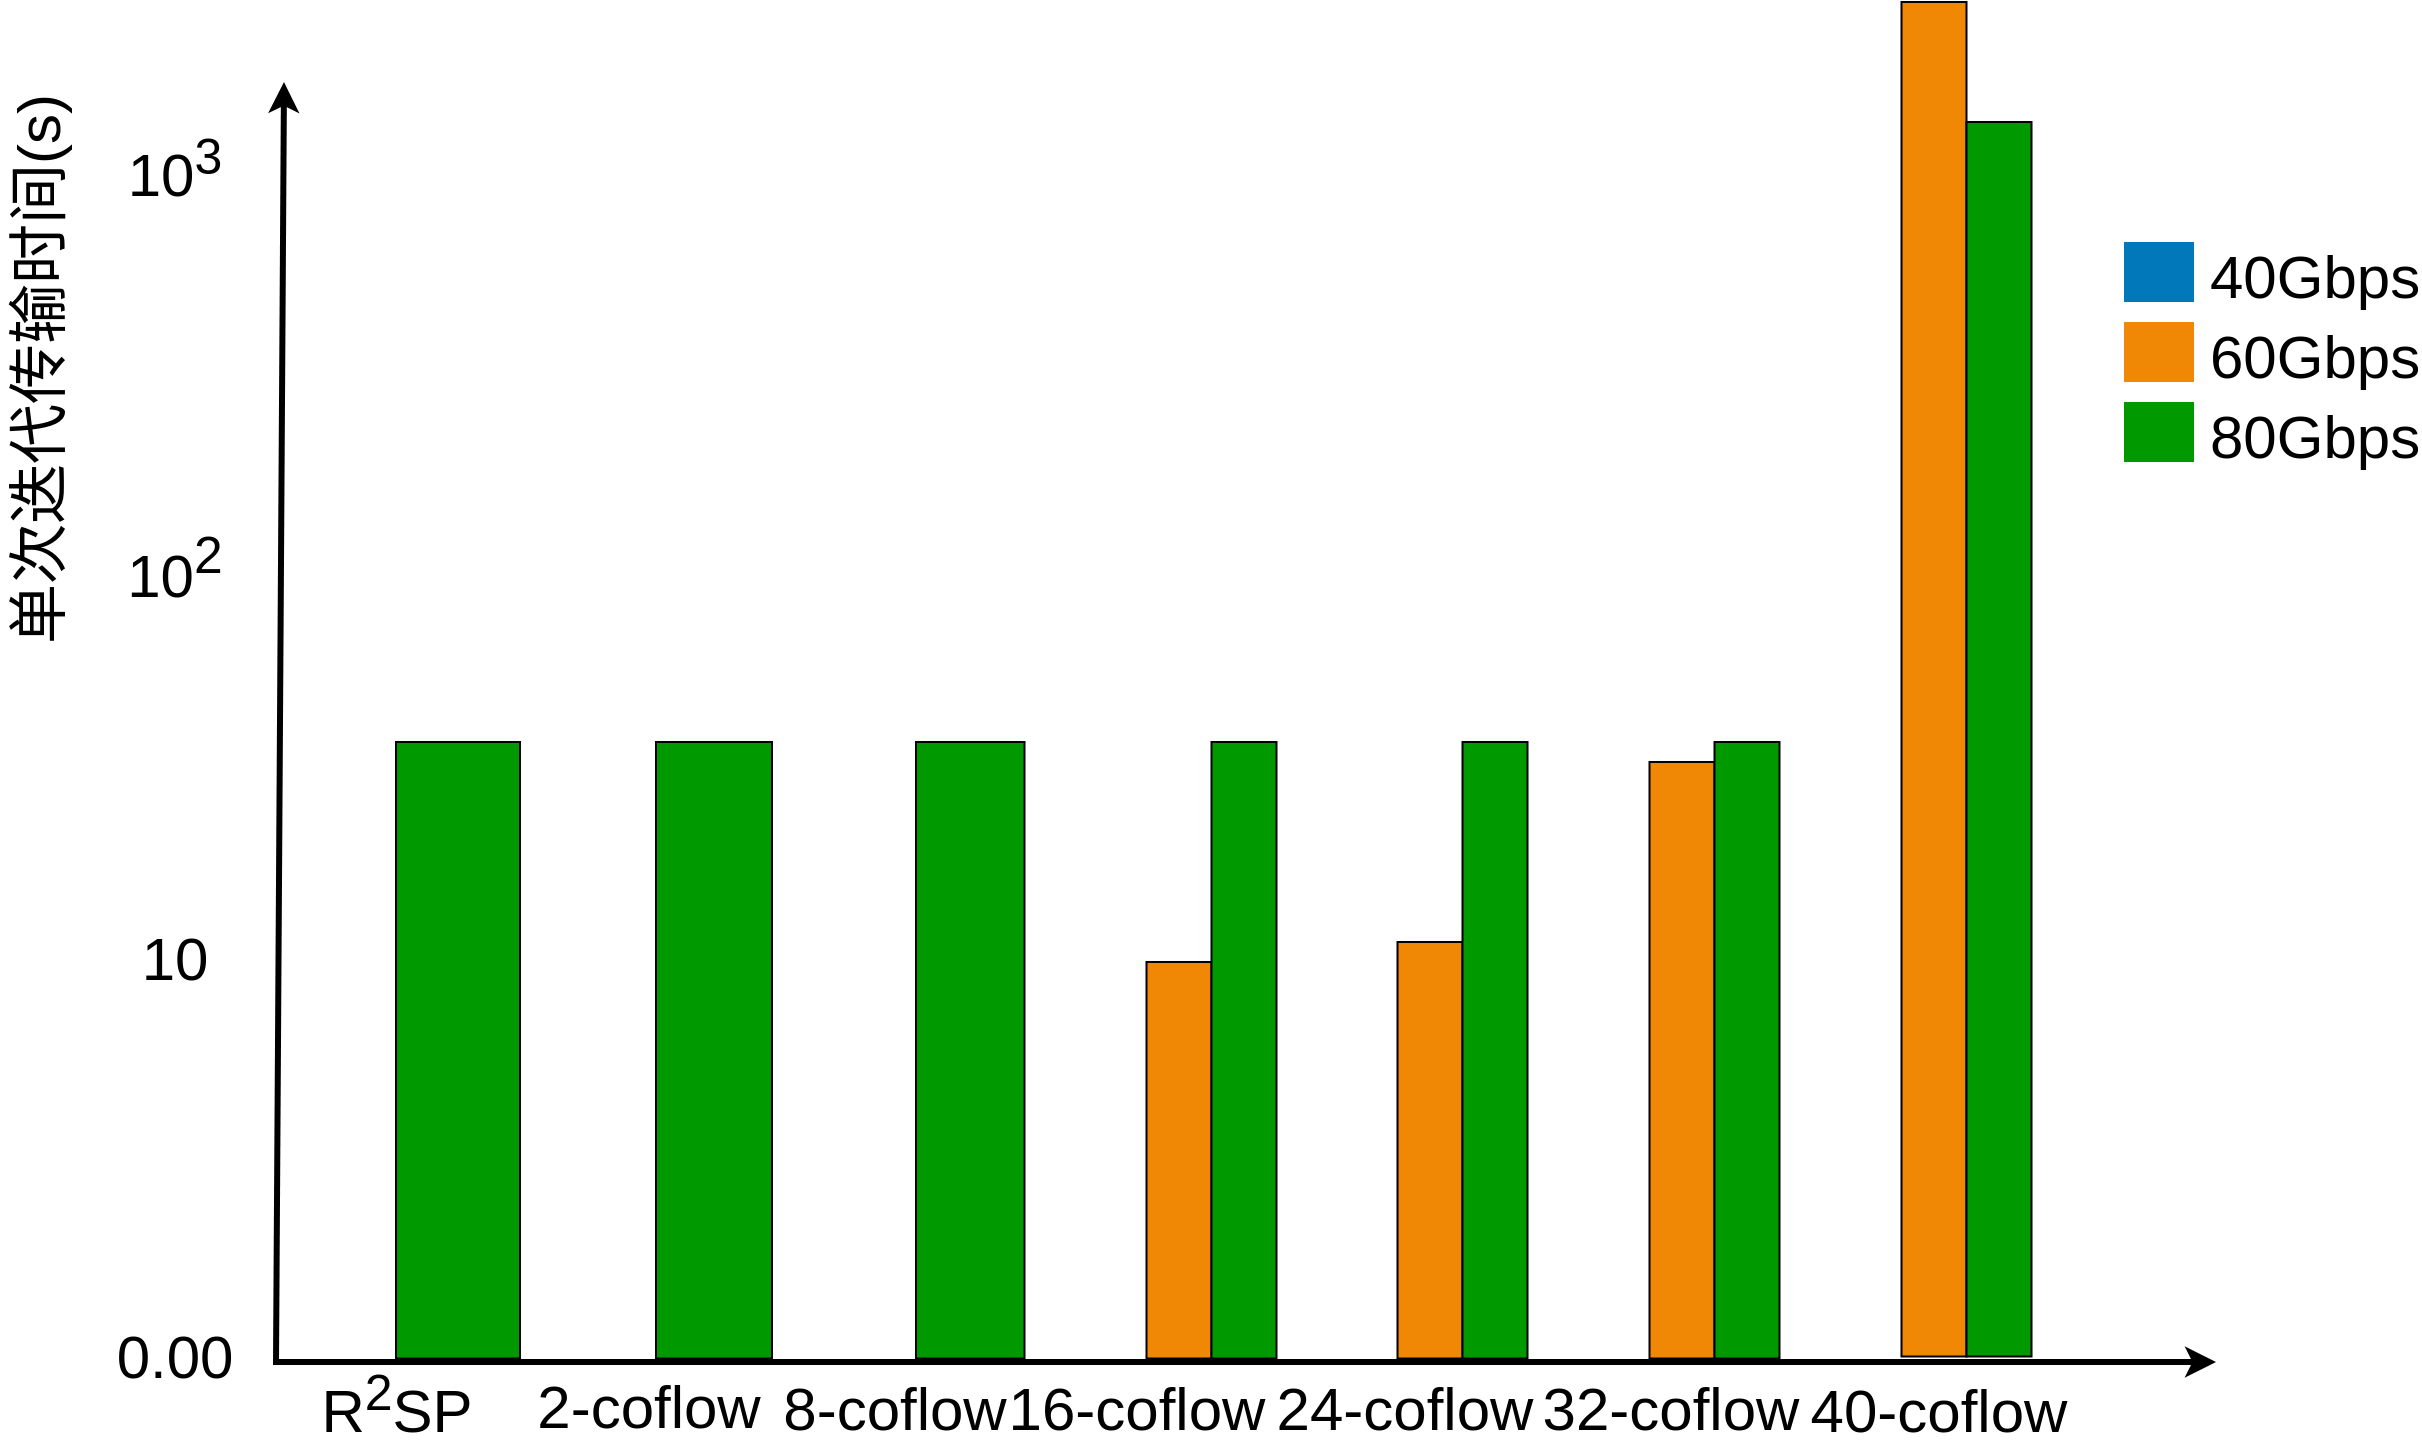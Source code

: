 <mxfile version="15.7.4" type="github">
  <diagram id="rowcK11PJ-MsxG_QPc3x" name="第 1 页">
    <mxGraphModel dx="-198" dy="1044" grid="1" gridSize="10" guides="1" tooltips="1" connect="1" arrows="1" fold="1" page="1" pageScale="1" pageWidth="827" pageHeight="1169" math="0" shadow="0">
      <root>
        <mxCell id="0" />
        <mxCell id="1" parent="0" />
        <mxCell id="cGX8REVQluAasgFqY5tH-1" value="" style="edgeStyle=none;html=1;fontColor=#000000;strokeWidth=3;strokeColor=#000000;" parent="1" edge="1">
          <mxGeometry width="100" height="100" relative="1" as="geometry">
            <mxPoint x="2208.5" y="1600" as="sourcePoint" />
            <mxPoint x="3180" y="1600" as="targetPoint" />
          </mxGeometry>
        </mxCell>
        <mxCell id="cGX8REVQluAasgFqY5tH-7" value="" style="rounded=0;whiteSpace=wrap;html=1;fillColor=#F08705;" parent="1" vertex="1">
          <mxGeometry x="2770.75" y="1390" width="32.5" height="208.25" as="geometry" />
        </mxCell>
        <mxCell id="cGX8REVQluAasgFqY5tH-8" value="" style="rounded=0;whiteSpace=wrap;html=1;fillColor=#009A00;" parent="1" vertex="1">
          <mxGeometry x="2803.25" y="1290" width="32.5" height="308.25" as="geometry" />
        </mxCell>
        <mxCell id="cGX8REVQluAasgFqY5tH-11" value="" style="rounded=0;whiteSpace=wrap;html=1;fillColor=#F08705;" parent="1" vertex="1">
          <mxGeometry x="2896.75" y="1300" width="32.5" height="298.25" as="geometry" />
        </mxCell>
        <mxCell id="cGX8REVQluAasgFqY5tH-12" value="" style="rounded=0;whiteSpace=wrap;html=1;fillColor=#009A00;" parent="1" vertex="1">
          <mxGeometry x="2929.25" y="1290" width="32.5" height="308.25" as="geometry" />
        </mxCell>
        <mxCell id="cGX8REVQluAasgFqY5tH-16" value="" style="rounded=0;whiteSpace=wrap;html=1;fillColor=#009A00;" parent="1" vertex="1">
          <mxGeometry x="2270" y="1290" width="62" height="308.25" as="geometry" />
        </mxCell>
        <mxCell id="cGX8REVQluAasgFqY5tH-18" value="" style="whiteSpace=wrap;gradientColor=none;gradientDirection=east;strokeColor=none;html=1;fontColor=#23445d;fillColor=#009a00;" parent="1" vertex="1">
          <mxGeometry x="3134" y="1120" width="35.0" height="30.0" as="geometry" />
        </mxCell>
        <mxCell id="cGX8REVQluAasgFqY5tH-19" value="" style="whiteSpace=wrap;gradientColor=none;gradientDirection=east;strokeColor=none;html=1;fontColor=#23445d;fillColor=#F08705;" parent="1" vertex="1">
          <mxGeometry x="3134.0" y="1080" width="35.0" height="30.0" as="geometry" />
        </mxCell>
        <mxCell id="cGX8REVQluAasgFqY5tH-20" value="" style="whiteSpace=wrap;gradientColor=none;gradientDirection=east;strokeColor=none;html=1;fontColor=#23445d;fillColor=#0078b9;" parent="1" vertex="1">
          <mxGeometry x="3134" y="1040" width="35.0" height="30.0" as="geometry" />
        </mxCell>
        <mxCell id="cGX8REVQluAasgFqY5tH-24" value="" style="edgeStyle=none;html=1;fontColor=#000000;strokeWidth=3;strokeColor=#000000;" parent="1" edge="1">
          <mxGeometry width="100" height="100" relative="1" as="geometry">
            <mxPoint x="2210" y="1600.5" as="sourcePoint" />
            <mxPoint x="2214" y="960" as="targetPoint" />
          </mxGeometry>
        </mxCell>
        <mxCell id="cGX8REVQluAasgFqY5tH-25" value="&lt;font style=&quot;font-size: 30px&quot;&gt;0.00&lt;/font&gt;" style="text;spacingTop=-5;align=center;verticalAlign=middle;fontStyle=0;html=1;fontSize=18;points=[];labelBackgroundColor=none;labelBorderColor=none;rounded=0;" parent="1" vertex="1">
          <mxGeometry x="2144" y="1579.5" width="30" height="40" as="geometry" />
        </mxCell>
        <mxCell id="cGX8REVQluAasgFqY5tH-28" value="" style="rounded=0;whiteSpace=wrap;html=1;fillColor=#009A00;" parent="1" vertex="1">
          <mxGeometry x="2400" y="1290" width="58" height="308.25" as="geometry" />
        </mxCell>
        <mxCell id="cGX8REVQluAasgFqY5tH-31" value="" style="rounded=0;whiteSpace=wrap;html=1;fillColor=#009A00;" parent="1" vertex="1">
          <mxGeometry x="2530" y="1290" width="54.25" height="308.25" as="geometry" />
        </mxCell>
        <mxCell id="cGX8REVQluAasgFqY5tH-33" value="" style="rounded=0;whiteSpace=wrap;html=1;fillColor=#F08705;" parent="1" vertex="1">
          <mxGeometry x="2645.25" y="1400" width="32.5" height="198.25" as="geometry" />
        </mxCell>
        <mxCell id="cGX8REVQluAasgFqY5tH-34" value="" style="rounded=0;whiteSpace=wrap;html=1;fillColor=#009A00;" parent="1" vertex="1">
          <mxGeometry x="2677.75" y="1290" width="32.5" height="308.25" as="geometry" />
        </mxCell>
        <mxCell id="cGX8REVQluAasgFqY5tH-37" value="" style="rounded=0;whiteSpace=wrap;html=1;fillColor=#F08705;" parent="1" vertex="1">
          <mxGeometry x="3022.75" y="920" width="32.5" height="677.25" as="geometry" />
        </mxCell>
        <mxCell id="cGX8REVQluAasgFqY5tH-38" value="" style="rounded=0;whiteSpace=wrap;html=1;fillColor=#009A00;" parent="1" vertex="1">
          <mxGeometry x="3055.25" y="980" width="32.5" height="617.25" as="geometry" />
        </mxCell>
        <mxCell id="cGX8REVQluAasgFqY5tH-39" value="10&lt;sup&gt;3&lt;/sup&gt;" style="text;spacingTop=-5;align=center;verticalAlign=middle;fontStyle=0;html=1;fontSize=30;points=[];labelBackgroundColor=none;labelBorderColor=none;rounded=0;" parent="1" vertex="1">
          <mxGeometry x="2144" y="985" width="30" height="40" as="geometry" />
        </mxCell>
        <mxCell id="cGX8REVQluAasgFqY5tH-46" value="&lt;span style=&quot;font-size: 30px&quot;&gt;10&lt;/span&gt;&lt;font style=&quot;font-size: 31px&quot;&gt;&lt;sup&gt;2&lt;/sup&gt;&lt;/font&gt;" style="text;spacingTop=-5;align=center;verticalAlign=middle;fontStyle=0;html=1;fontSize=18;points=[];labelBackgroundColor=none;labelBorderColor=none;rounded=0;" parent="1" vertex="1">
          <mxGeometry x="2144" y="1185" width="30" height="40" as="geometry" />
        </mxCell>
        <mxCell id="cGX8REVQluAasgFqY5tH-47" value="&lt;span style=&quot;font-size: 30px&quot;&gt;10&lt;/span&gt;" style="text;spacingTop=-5;align=center;verticalAlign=middle;fontStyle=0;html=1;fontSize=18;points=[];labelBackgroundColor=none;labelBorderColor=none;rounded=0;" parent="1" vertex="1">
          <mxGeometry x="2144" y="1380" width="30" height="40" as="geometry" />
        </mxCell>
        <mxCell id="cGX8REVQluAasgFqY5tH-48" value="&lt;font style=&quot;font-size: 30px&quot;&gt;单次迭代传输时间(s)&lt;br&gt;&lt;br&gt;&lt;/font&gt;" style="text;spacingTop=-5;html=1;fontSize=24;fontStyle=0;points=[];textDirection=ltr;align=right;verticalAlign=top;horizontal=0;" parent="1" vertex="1">
          <mxGeometry x="2072" y="965" width="80" height="20" as="geometry" />
        </mxCell>
        <mxCell id="O5yS58qQo2ibNoiR0Kj5-15" value="&lt;font style=&quot;font-size: 30px&quot;&gt;8-coflow&lt;/font&gt;" style="text;spacingTop=-5;align=center;verticalAlign=middle;fontStyle=0;html=1;fontSize=18;points=[];strokeColor=none;" parent="1" vertex="1">
          <mxGeometry x="2459" y="1610" width="120" height="30" as="geometry" />
        </mxCell>
        <mxCell id="O5yS58qQo2ibNoiR0Kj5-16" value="&lt;font style=&quot;font-size: 30px&quot;&gt;16-coflow&lt;/font&gt;" style="text;spacingTop=-5;align=center;verticalAlign=middle;fontStyle=0;html=1;fontSize=18;points=[];strokeColor=none;" parent="1" vertex="1">
          <mxGeometry x="2580" y="1610.25" width="120" height="30" as="geometry" />
        </mxCell>
        <mxCell id="O5yS58qQo2ibNoiR0Kj5-17" value="&lt;font style=&quot;font-size: 30px&quot;&gt;24-coflow&lt;/font&gt;" style="text;spacingTop=-5;align=center;verticalAlign=middle;fontStyle=0;html=1;fontSize=18;points=[];strokeColor=none;" parent="1" vertex="1">
          <mxGeometry x="2714" y="1610.25" width="120" height="30" as="geometry" />
        </mxCell>
        <mxCell id="O5yS58qQo2ibNoiR0Kj5-18" value="&lt;font style=&quot;font-size: 30px&quot;&gt;32-coflow&lt;/font&gt;" style="text;spacingTop=-5;align=center;verticalAlign=middle;fontStyle=0;html=1;fontSize=18;points=[];strokeColor=none;" parent="1" vertex="1">
          <mxGeometry x="2847" y="1610.25" width="120" height="30" as="geometry" />
        </mxCell>
        <mxCell id="O5yS58qQo2ibNoiR0Kj5-19" value="&lt;font style=&quot;font-size: 30px&quot;&gt;R&lt;sup&gt;2&lt;/sup&gt;SP&lt;/font&gt;" style="text;spacingTop=-5;align=center;verticalAlign=middle;fontStyle=0;html=1;fontSize=18;points=[];strokeColor=none;" parent="1" vertex="1">
          <mxGeometry x="2210.25" y="1608" width="120" height="30" as="geometry" />
        </mxCell>
        <mxCell id="O5yS58qQo2ibNoiR0Kj5-20" value="&lt;font style=&quot;font-size: 30px&quot;&gt;2-coflow&lt;/font&gt;" style="text;spacingTop=-5;align=center;verticalAlign=middle;fontStyle=0;html=1;fontSize=30;points=[];strokeColor=none;" parent="1" vertex="1">
          <mxGeometry x="2336.25" y="1609" width="120" height="30" as="geometry" />
        </mxCell>
        <mxCell id="O5yS58qQo2ibNoiR0Kj5-21" value="&lt;font style=&quot;font-size: 30px&quot;&gt;40-coflow&lt;/font&gt;" style="text;spacingTop=-5;align=center;verticalAlign=middle;fontStyle=0;html=1;fontSize=18;points=[];strokeColor=none;" parent="1" vertex="1">
          <mxGeometry x="2981" y="1611.25" width="120" height="30" as="geometry" />
        </mxCell>
        <mxCell id="O5yS58qQo2ibNoiR0Kj5-25" value="&lt;font style=&quot;font-size: 30px&quot;&gt;40Gbps&lt;/font&gt;" style="text;spacingTop=-5;html=1;points=[];fontSize=15;" parent="1" vertex="1">
          <mxGeometry x="3175" y="1038" width="80" height="20" as="geometry" />
        </mxCell>
        <mxCell id="O5yS58qQo2ibNoiR0Kj5-26" value="&lt;font style=&quot;font-size: 30px&quot;&gt;60Gbps&lt;/font&gt;" style="text;spacingTop=-5;html=1;points=[];fontSize=15;" parent="1" vertex="1">
          <mxGeometry x="3175" y="1078" width="80" height="20" as="geometry" />
        </mxCell>
        <mxCell id="O5yS58qQo2ibNoiR0Kj5-27" value="&lt;font style=&quot;font-size: 30px&quot;&gt;80Gbps&lt;/font&gt;" style="text;spacingTop=-5;html=1;points=[];fontSize=15;" parent="1" vertex="1">
          <mxGeometry x="3175" y="1118" width="80" height="20" as="geometry" />
        </mxCell>
      </root>
    </mxGraphModel>
  </diagram>
</mxfile>
